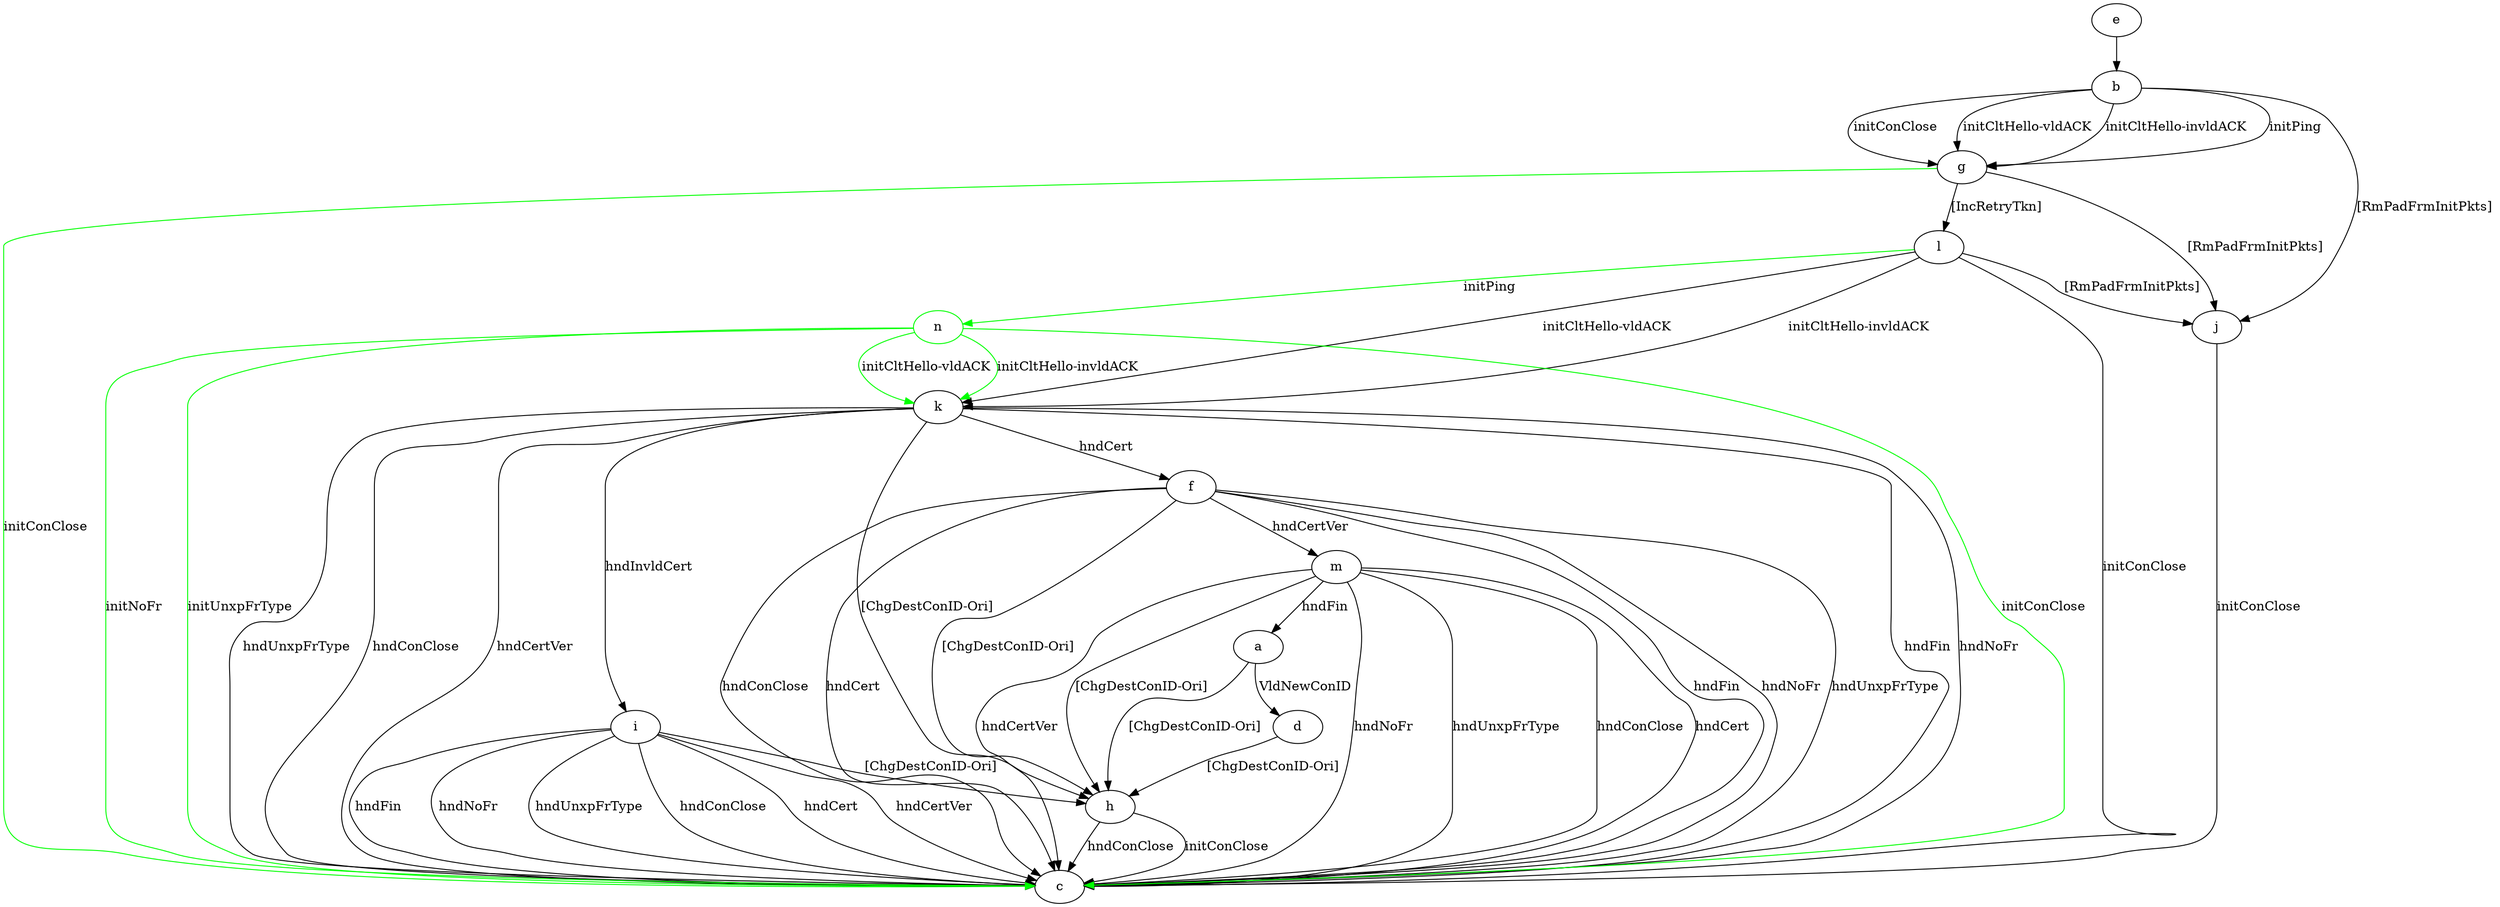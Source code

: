 digraph "" {
	a -> d	[key=0,
		label="VldNewConID "];
	a -> h	[key=0,
		label="[ChgDestConID-Ori] "];
	b -> g	[key=0,
		label="initPing "];
	b -> g	[key=1,
		label="initConClose "];
	b -> g	[key=2,
		label="initCltHello-vldACK "];
	b -> g	[key=3,
		label="initCltHello-invldACK "];
	b -> j	[key=0,
		label="[RmPadFrmInitPkts] "];
	d -> h	[key=0,
		label="[ChgDestConID-Ori] "];
	e -> b	[key=0];
	f -> c	[key=0,
		label="hndFin "];
	f -> c	[key=1,
		label="hndNoFr "];
	f -> c	[key=2,
		label="hndUnxpFrType "];
	f -> c	[key=3,
		label="hndConClose "];
	f -> c	[key=4,
		label="hndCert "];
	f -> h	[key=0,
		label="[ChgDestConID-Ori] "];
	f -> m	[key=0,
		label="hndCertVer "];
	g -> c	[key=0,
		color=green,
		label="initConClose "];
	g -> j	[key=0,
		label="[RmPadFrmInitPkts] "];
	g -> l	[key=0,
		label="[IncRetryTkn] "];
	h -> c	[key=0,
		label="initConClose "];
	h -> c	[key=1,
		label="hndConClose "];
	i -> c	[key=0,
		label="hndFin "];
	i -> c	[key=1,
		label="hndNoFr "];
	i -> c	[key=2,
		label="hndUnxpFrType "];
	i -> c	[key=3,
		label="hndConClose "];
	i -> c	[key=4,
		label="hndCert "];
	i -> c	[key=5,
		label="hndCertVer "];
	i -> h	[key=0,
		label="[ChgDestConID-Ori] "];
	j -> c	[key=0,
		label="initConClose "];
	k -> c	[key=0,
		label="hndFin "];
	k -> c	[key=1,
		label="hndNoFr "];
	k -> c	[key=2,
		label="hndUnxpFrType "];
	k -> c	[key=3,
		label="hndConClose "];
	k -> c	[key=4,
		label="hndCertVer "];
	k -> f	[key=0,
		label="hndCert "];
	k -> h	[key=0,
		label="[ChgDestConID-Ori] "];
	k -> i	[key=0,
		label="hndInvldCert "];
	l -> c	[key=0,
		label="initConClose "];
	l -> j	[key=0,
		label="[RmPadFrmInitPkts] "];
	l -> k	[key=0,
		label="initCltHello-vldACK "];
	l -> k	[key=1,
		label="initCltHello-invldACK "];
	n	[color=green];
	l -> n	[key=0,
		color=green,
		label="initPing "];
	m -> a	[key=0,
		label="hndFin "];
	m -> c	[key=0,
		label="hndNoFr "];
	m -> c	[key=1,
		label="hndUnxpFrType "];
	m -> c	[key=2,
		label="hndConClose "];
	m -> c	[key=3,
		label="hndCert "];
	m -> c	[key=4,
		label="hndCertVer "];
	m -> h	[key=0,
		label="[ChgDestConID-Ori] "];
	n -> c	[key=0,
		color=green,
		label="initConClose "];
	n -> c	[key=1,
		color=green,
		label="initNoFr "];
	n -> c	[key=2,
		color=green,
		label="initUnxpFrType "];
	n -> k	[key=0,
		color=green,
		label="initCltHello-vldACK "];
	n -> k	[key=1,
		color=green,
		label="initCltHello-invldACK "];
}
